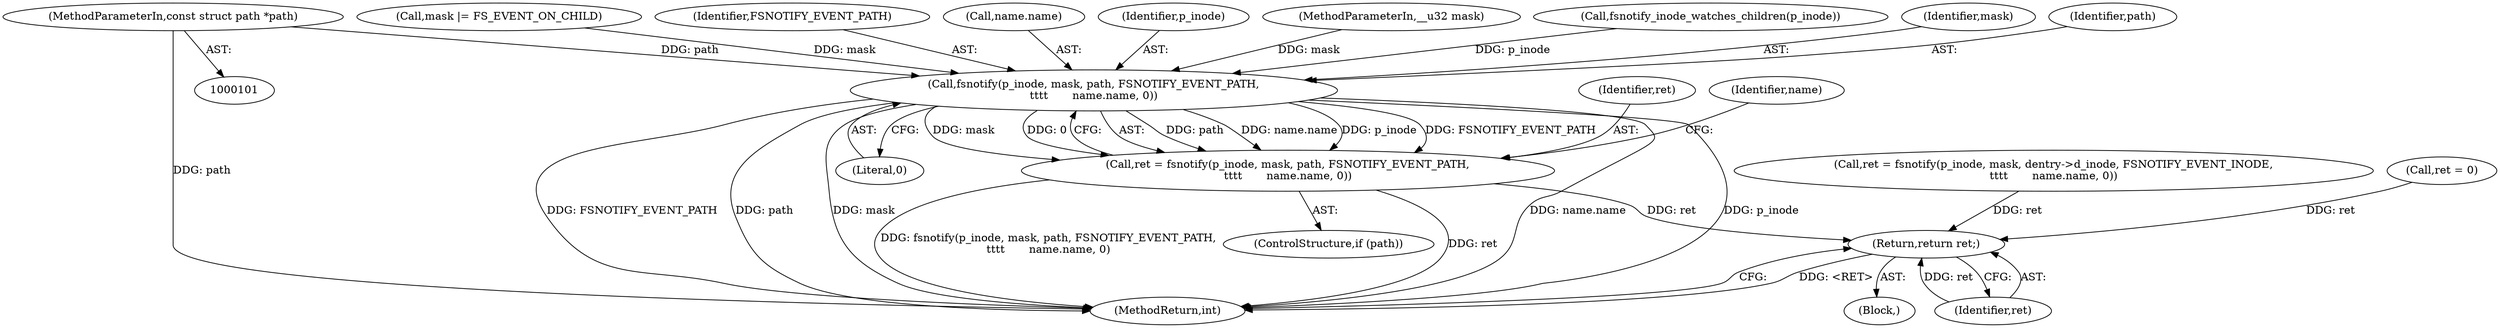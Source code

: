 digraph "0_linux_49d31c2f389acfe83417083e1208422b4091cd9e_1@pointer" {
"1000102" [label="(MethodParameterIn,const struct path *path)"];
"1000165" [label="(Call,fsnotify(p_inode, mask, path, FSNOTIFY_EVENT_PATH,\n\t\t\t\t       name.name, 0))"];
"1000163" [label="(Call,ret = fsnotify(p_inode, mask, path, FSNOTIFY_EVENT_PATH,\n\t\t\t\t       name.name, 0))"];
"1000193" [label="(Return,return ret;)"];
"1000168" [label="(Identifier,path)"];
"1000154" [label="(Call,mask |= FS_EVENT_ON_CHILD)"];
"1000195" [label="(MethodReturn,int)"];
"1000190" [label="(Identifier,name)"];
"1000193" [label="(Return,return ret;)"];
"1000175" [label="(Call,ret = fsnotify(p_inode, mask, dentry->d_inode, FSNOTIFY_EVENT_INODE,\n\t\t\t\t       name.name, 0))"];
"1000163" [label="(Call,ret = fsnotify(p_inode, mask, path, FSNOTIFY_EVENT_PATH,\n\t\t\t\t       name.name, 0))"];
"1000109" [label="(Call,ret = 0)"];
"1000169" [label="(Identifier,FSNOTIFY_EVENT_PATH)"];
"1000170" [label="(Call,name.name)"];
"1000166" [label="(Identifier,p_inode)"];
"1000161" [label="(ControlStructure,if (path))"];
"1000104" [label="(MethodParameterIn,__u32 mask)"];
"1000164" [label="(Identifier,ret)"];
"1000173" [label="(Literal,0)"];
"1000165" [label="(Call,fsnotify(p_inode, mask, path, FSNOTIFY_EVENT_PATH,\n\t\t\t\t       name.name, 0))"];
"1000141" [label="(Call,fsnotify_inode_watches_children(p_inode))"];
"1000105" [label="(Block,)"];
"1000194" [label="(Identifier,ret)"];
"1000167" [label="(Identifier,mask)"];
"1000102" [label="(MethodParameterIn,const struct path *path)"];
"1000102" -> "1000101"  [label="AST: "];
"1000102" -> "1000195"  [label="DDG: path"];
"1000102" -> "1000165"  [label="DDG: path"];
"1000165" -> "1000163"  [label="AST: "];
"1000165" -> "1000173"  [label="CFG: "];
"1000166" -> "1000165"  [label="AST: "];
"1000167" -> "1000165"  [label="AST: "];
"1000168" -> "1000165"  [label="AST: "];
"1000169" -> "1000165"  [label="AST: "];
"1000170" -> "1000165"  [label="AST: "];
"1000173" -> "1000165"  [label="AST: "];
"1000163" -> "1000165"  [label="CFG: "];
"1000165" -> "1000195"  [label="DDG: FSNOTIFY_EVENT_PATH"];
"1000165" -> "1000195"  [label="DDG: path"];
"1000165" -> "1000195"  [label="DDG: p_inode"];
"1000165" -> "1000195"  [label="DDG: mask"];
"1000165" -> "1000195"  [label="DDG: name.name"];
"1000165" -> "1000163"  [label="DDG: path"];
"1000165" -> "1000163"  [label="DDG: name.name"];
"1000165" -> "1000163"  [label="DDG: p_inode"];
"1000165" -> "1000163"  [label="DDG: FSNOTIFY_EVENT_PATH"];
"1000165" -> "1000163"  [label="DDG: mask"];
"1000165" -> "1000163"  [label="DDG: 0"];
"1000141" -> "1000165"  [label="DDG: p_inode"];
"1000154" -> "1000165"  [label="DDG: mask"];
"1000104" -> "1000165"  [label="DDG: mask"];
"1000163" -> "1000161"  [label="AST: "];
"1000164" -> "1000163"  [label="AST: "];
"1000190" -> "1000163"  [label="CFG: "];
"1000163" -> "1000195"  [label="DDG: ret"];
"1000163" -> "1000195"  [label="DDG: fsnotify(p_inode, mask, path, FSNOTIFY_EVENT_PATH,\n\t\t\t\t       name.name, 0)"];
"1000163" -> "1000193"  [label="DDG: ret"];
"1000193" -> "1000105"  [label="AST: "];
"1000193" -> "1000194"  [label="CFG: "];
"1000194" -> "1000193"  [label="AST: "];
"1000195" -> "1000193"  [label="CFG: "];
"1000193" -> "1000195"  [label="DDG: <RET>"];
"1000194" -> "1000193"  [label="DDG: ret"];
"1000175" -> "1000193"  [label="DDG: ret"];
"1000109" -> "1000193"  [label="DDG: ret"];
}
